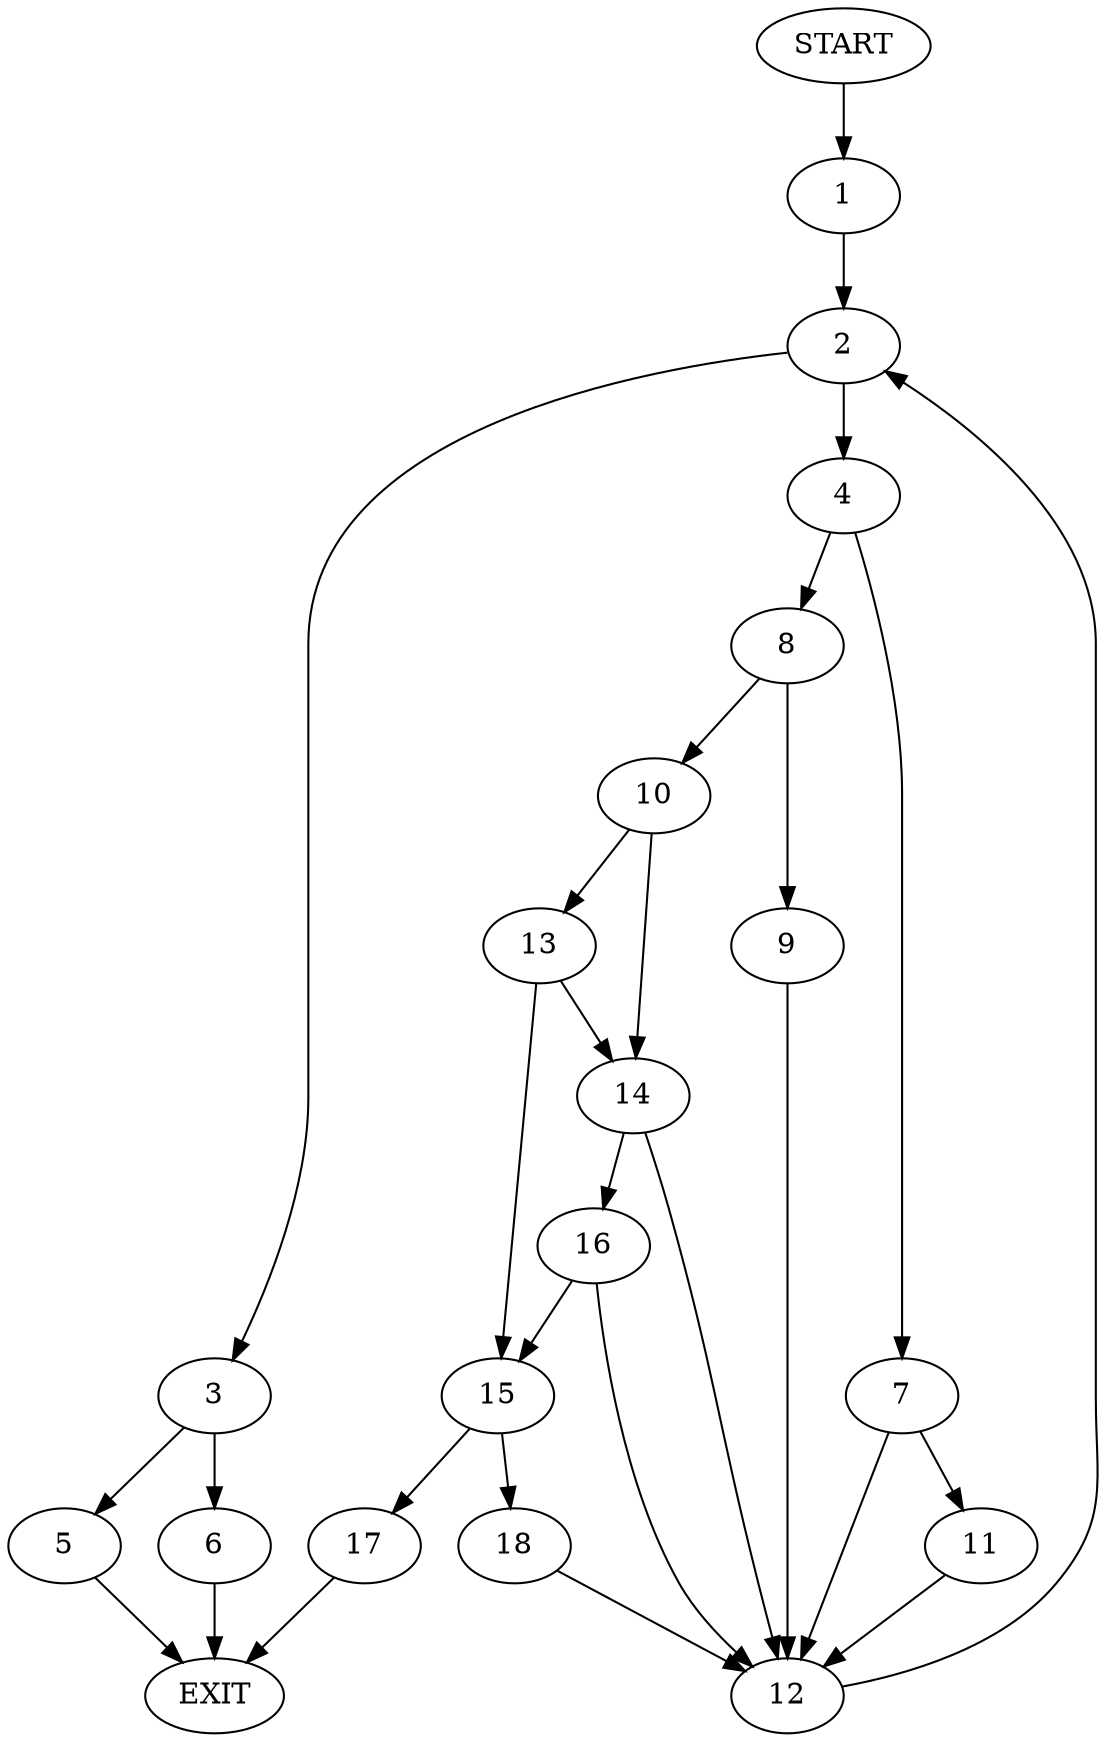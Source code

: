 digraph {
0 [label="START"]
19 [label="EXIT"]
0 -> 1
1 -> 2
2 -> 3
2 -> 4
3 -> 5
3 -> 6
4 -> 7
4 -> 8
8 -> 9
8 -> 10
7 -> 11
7 -> 12
12 -> 2
11 -> 12
10 -> 13
10 -> 14
9 -> 12
13 -> 15
13 -> 14
14 -> 16
14 -> 12
15 -> 17
15 -> 18
16 -> 15
16 -> 12
17 -> 19
18 -> 12
5 -> 19
6 -> 19
}
